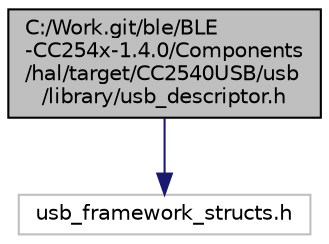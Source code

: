 digraph "C:/Work.git/ble/BLE-CC254x-1.4.0/Components/hal/target/CC2540USB/usb/library/usb_descriptor.h"
{
  edge [fontname="Helvetica",fontsize="10",labelfontname="Helvetica",labelfontsize="10"];
  node [fontname="Helvetica",fontsize="10",shape=record];
  Node1 [label="C:/Work.git/ble/BLE\l-CC254x-1.4.0/Components\l/hal/target/CC2540USB/usb\l/library/usb_descriptor.h",height=0.2,width=0.4,color="black", fillcolor="grey75", style="filled" fontcolor="black"];
  Node1 -> Node2 [color="midnightblue",fontsize="10",style="solid",fontname="Helvetica"];
  Node2 [label="usb_framework_structs.h",height=0.2,width=0.4,color="grey75", fillcolor="white", style="filled"];
}
